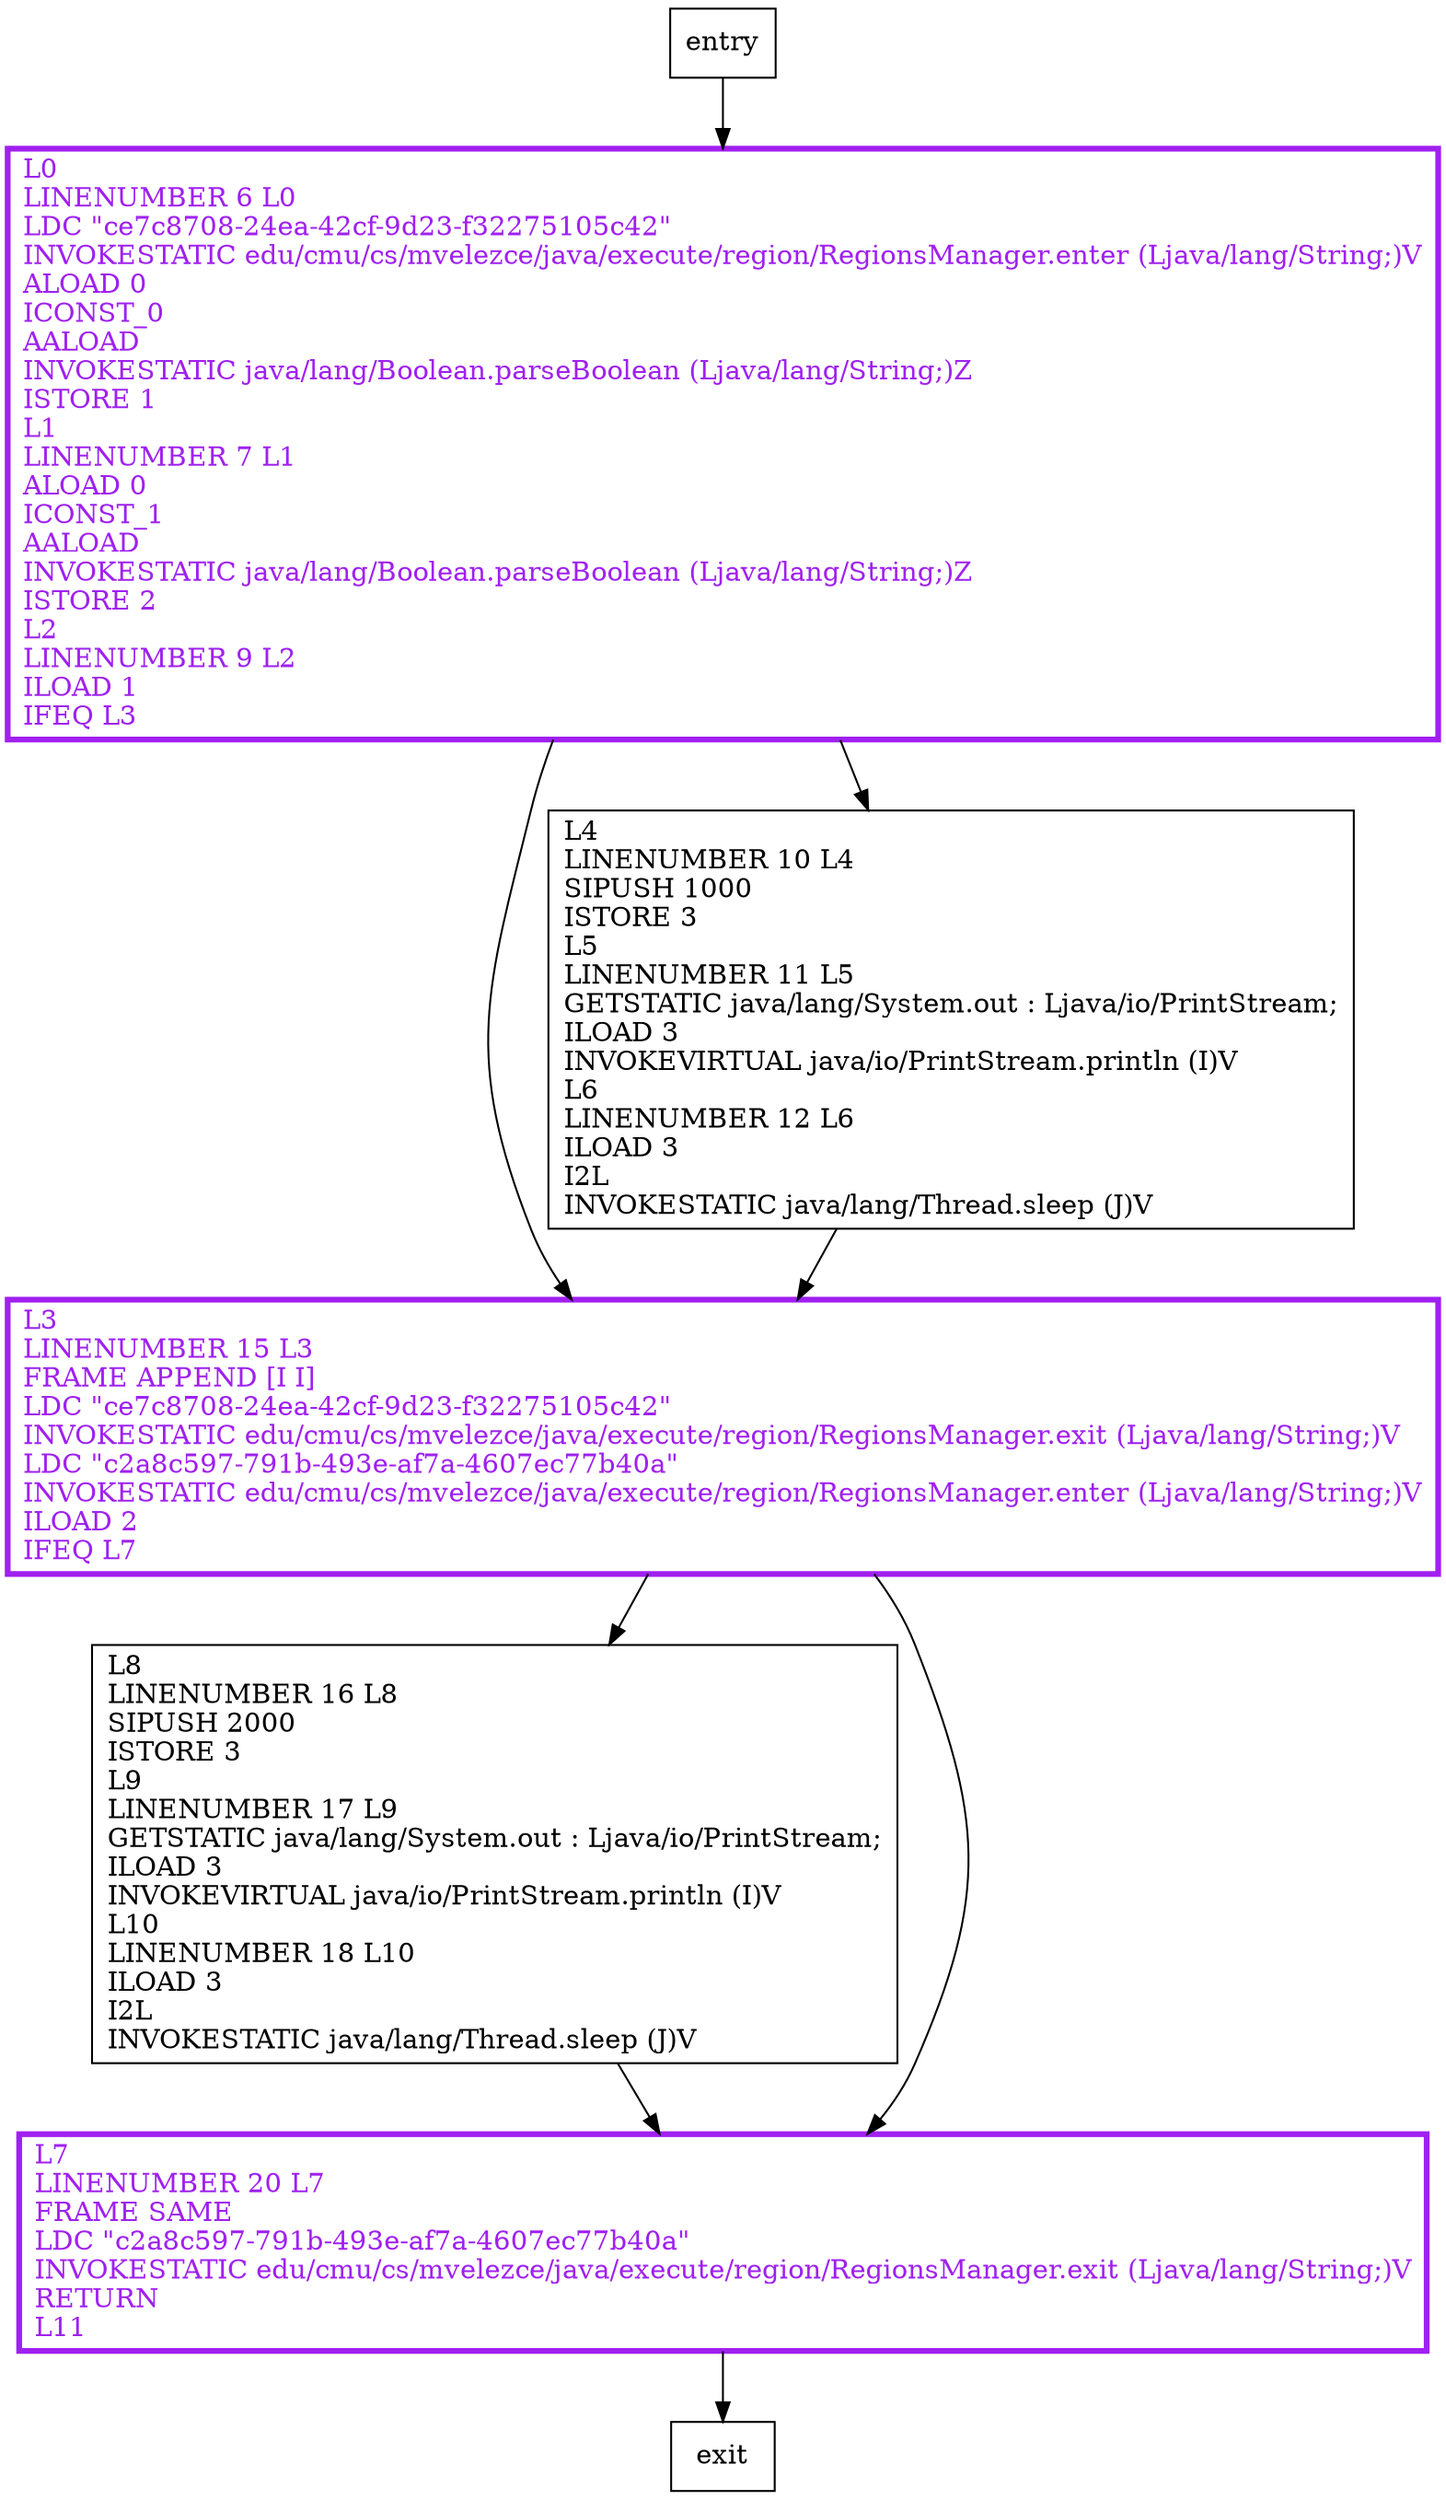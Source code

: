 digraph main {
node [shape=record];
1227498477 [label="L8\lLINENUMBER 16 L8\lSIPUSH 2000\lISTORE 3\lL9\lLINENUMBER 17 L9\lGETSTATIC java/lang/System.out : Ljava/io/PrintStream;\lILOAD 3\lINVOKEVIRTUAL java/io/PrintStream.println (I)V\lL10\lLINENUMBER 18 L10\lILOAD 3\lI2L\lINVOKESTATIC java/lang/Thread.sleep (J)V\l"];
1877006795 [label="L7\lLINENUMBER 20 L7\lFRAME SAME\lLDC \"c2a8c597-791b-493e-af7a-4607ec77b40a\"\lINVOKESTATIC edu/cmu/cs/mvelezce/java/execute/region/RegionsManager.exit (Ljava/lang/String;)V\lRETURN\lL11\l"];
723973809 [label="L3\lLINENUMBER 15 L3\lFRAME APPEND [I I]\lLDC \"ce7c8708-24ea-42cf-9d23-f32275105c42\"\lINVOKESTATIC edu/cmu/cs/mvelezce/java/execute/region/RegionsManager.exit (Ljava/lang/String;)V\lLDC \"c2a8c597-791b-493e-af7a-4607ec77b40a\"\lINVOKESTATIC edu/cmu/cs/mvelezce/java/execute/region/RegionsManager.enter (Ljava/lang/String;)V\lILOAD 2\lIFEQ L7\l"];
554758028 [label="L0\lLINENUMBER 6 L0\lLDC \"ce7c8708-24ea-42cf-9d23-f32275105c42\"\lINVOKESTATIC edu/cmu/cs/mvelezce/java/execute/region/RegionsManager.enter (Ljava/lang/String;)V\lALOAD 0\lICONST_0\lAALOAD\lINVOKESTATIC java/lang/Boolean.parseBoolean (Ljava/lang/String;)Z\lISTORE 1\lL1\lLINENUMBER 7 L1\lALOAD 0\lICONST_1\lAALOAD\lINVOKESTATIC java/lang/Boolean.parseBoolean (Ljava/lang/String;)Z\lISTORE 2\lL2\lLINENUMBER 9 L2\lILOAD 1\lIFEQ L3\l"];
1565668578 [label="L4\lLINENUMBER 10 L4\lSIPUSH 1000\lISTORE 3\lL5\lLINENUMBER 11 L5\lGETSTATIC java/lang/System.out : Ljava/io/PrintStream;\lILOAD 3\lINVOKEVIRTUAL java/io/PrintStream.println (I)V\lL6\lLINENUMBER 12 L6\lILOAD 3\lI2L\lINVOKESTATIC java/lang/Thread.sleep (J)V\l"];
entry;
exit;
1227498477 -> 1877006795
1877006795 -> exit
entry -> 554758028
723973809 -> 1227498477
723973809 -> 1877006795
554758028 -> 723973809
554758028 -> 1565668578
1565668578 -> 723973809
1877006795[fontcolor="purple", penwidth=3, color="purple"];
723973809[fontcolor="purple", penwidth=3, color="purple"];
554758028[fontcolor="purple", penwidth=3, color="purple"];
}
